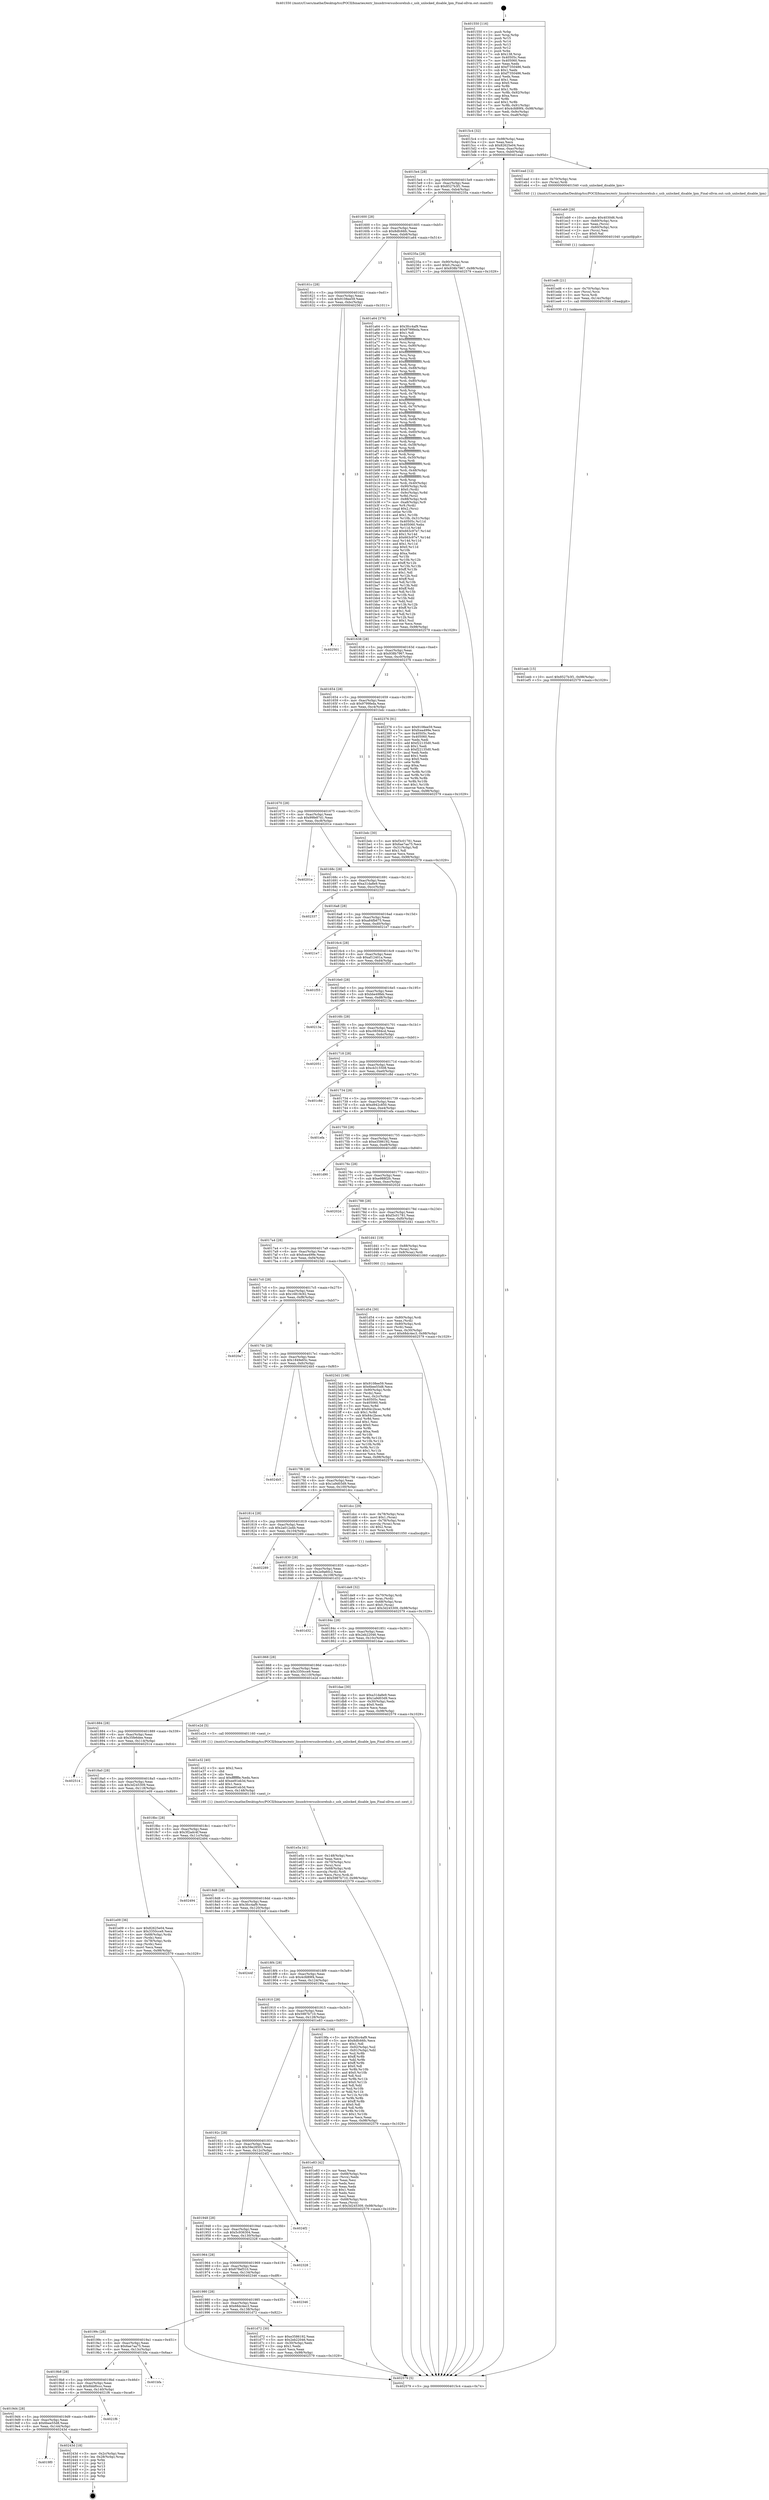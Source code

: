 digraph "0x401550" {
  label = "0x401550 (/mnt/c/Users/mathe/Desktop/tcc/POCII/binaries/extr_linuxdriversusbcorehub.c_usb_unlocked_disable_lpm_Final-ollvm.out::main(0))"
  labelloc = "t"
  node[shape=record]

  Entry [label="",width=0.3,height=0.3,shape=circle,fillcolor=black,style=filled]
  "0x4015c4" [label="{
     0x4015c4 [32]\l
     | [instrs]\l
     &nbsp;&nbsp;0x4015c4 \<+6\>: mov -0x98(%rbp),%eax\l
     &nbsp;&nbsp;0x4015ca \<+2\>: mov %eax,%ecx\l
     &nbsp;&nbsp;0x4015cc \<+6\>: sub $0x82625e04,%ecx\l
     &nbsp;&nbsp;0x4015d2 \<+6\>: mov %eax,-0xac(%rbp)\l
     &nbsp;&nbsp;0x4015d8 \<+6\>: mov %ecx,-0xb0(%rbp)\l
     &nbsp;&nbsp;0x4015de \<+6\>: je 0000000000401ead \<main+0x95d\>\l
  }"]
  "0x401ead" [label="{
     0x401ead [12]\l
     | [instrs]\l
     &nbsp;&nbsp;0x401ead \<+4\>: mov -0x70(%rbp),%rax\l
     &nbsp;&nbsp;0x401eb1 \<+3\>: mov (%rax),%rdi\l
     &nbsp;&nbsp;0x401eb4 \<+5\>: call 0000000000401540 \<usb_unlocked_disable_lpm\>\l
     | [calls]\l
     &nbsp;&nbsp;0x401540 \{1\} (/mnt/c/Users/mathe/Desktop/tcc/POCII/binaries/extr_linuxdriversusbcorehub.c_usb_unlocked_disable_lpm_Final-ollvm.out::usb_unlocked_disable_lpm)\l
  }"]
  "0x4015e4" [label="{
     0x4015e4 [28]\l
     | [instrs]\l
     &nbsp;&nbsp;0x4015e4 \<+5\>: jmp 00000000004015e9 \<main+0x99\>\l
     &nbsp;&nbsp;0x4015e9 \<+6\>: mov -0xac(%rbp),%eax\l
     &nbsp;&nbsp;0x4015ef \<+5\>: sub $0x8527b3f1,%eax\l
     &nbsp;&nbsp;0x4015f4 \<+6\>: mov %eax,-0xb4(%rbp)\l
     &nbsp;&nbsp;0x4015fa \<+6\>: je 000000000040235a \<main+0xe0a\>\l
  }"]
  Exit [label="",width=0.3,height=0.3,shape=circle,fillcolor=black,style=filled,peripheries=2]
  "0x40235a" [label="{
     0x40235a [28]\l
     | [instrs]\l
     &nbsp;&nbsp;0x40235a \<+7\>: mov -0x90(%rbp),%rax\l
     &nbsp;&nbsp;0x402361 \<+6\>: movl $0x0,(%rax)\l
     &nbsp;&nbsp;0x402367 \<+10\>: movl $0x938b7967,-0x98(%rbp)\l
     &nbsp;&nbsp;0x402371 \<+5\>: jmp 0000000000402579 \<main+0x1029\>\l
  }"]
  "0x401600" [label="{
     0x401600 [28]\l
     | [instrs]\l
     &nbsp;&nbsp;0x401600 \<+5\>: jmp 0000000000401605 \<main+0xb5\>\l
     &nbsp;&nbsp;0x401605 \<+6\>: mov -0xac(%rbp),%eax\l
     &nbsp;&nbsp;0x40160b \<+5\>: sub $0x8dfc66fc,%eax\l
     &nbsp;&nbsp;0x401610 \<+6\>: mov %eax,-0xb8(%rbp)\l
     &nbsp;&nbsp;0x401616 \<+6\>: je 0000000000401a64 \<main+0x514\>\l
  }"]
  "0x4019f0" [label="{
     0x4019f0\l
  }", style=dashed]
  "0x401a64" [label="{
     0x401a64 [376]\l
     | [instrs]\l
     &nbsp;&nbsp;0x401a64 \<+5\>: mov $0x3fcc4af9,%eax\l
     &nbsp;&nbsp;0x401a69 \<+5\>: mov $0x9799feda,%ecx\l
     &nbsp;&nbsp;0x401a6e \<+2\>: mov $0x1,%dl\l
     &nbsp;&nbsp;0x401a70 \<+3\>: mov %rsp,%rsi\l
     &nbsp;&nbsp;0x401a73 \<+4\>: add $0xfffffffffffffff0,%rsi\l
     &nbsp;&nbsp;0x401a77 \<+3\>: mov %rsi,%rsp\l
     &nbsp;&nbsp;0x401a7a \<+7\>: mov %rsi,-0x90(%rbp)\l
     &nbsp;&nbsp;0x401a81 \<+3\>: mov %rsp,%rsi\l
     &nbsp;&nbsp;0x401a84 \<+4\>: add $0xfffffffffffffff0,%rsi\l
     &nbsp;&nbsp;0x401a88 \<+3\>: mov %rsi,%rsp\l
     &nbsp;&nbsp;0x401a8b \<+3\>: mov %rsp,%rdi\l
     &nbsp;&nbsp;0x401a8e \<+4\>: add $0xfffffffffffffff0,%rdi\l
     &nbsp;&nbsp;0x401a92 \<+3\>: mov %rdi,%rsp\l
     &nbsp;&nbsp;0x401a95 \<+7\>: mov %rdi,-0x88(%rbp)\l
     &nbsp;&nbsp;0x401a9c \<+3\>: mov %rsp,%rdi\l
     &nbsp;&nbsp;0x401a9f \<+4\>: add $0xfffffffffffffff0,%rdi\l
     &nbsp;&nbsp;0x401aa3 \<+3\>: mov %rdi,%rsp\l
     &nbsp;&nbsp;0x401aa6 \<+4\>: mov %rdi,-0x80(%rbp)\l
     &nbsp;&nbsp;0x401aaa \<+3\>: mov %rsp,%rdi\l
     &nbsp;&nbsp;0x401aad \<+4\>: add $0xfffffffffffffff0,%rdi\l
     &nbsp;&nbsp;0x401ab1 \<+3\>: mov %rdi,%rsp\l
     &nbsp;&nbsp;0x401ab4 \<+4\>: mov %rdi,-0x78(%rbp)\l
     &nbsp;&nbsp;0x401ab8 \<+3\>: mov %rsp,%rdi\l
     &nbsp;&nbsp;0x401abb \<+4\>: add $0xfffffffffffffff0,%rdi\l
     &nbsp;&nbsp;0x401abf \<+3\>: mov %rdi,%rsp\l
     &nbsp;&nbsp;0x401ac2 \<+4\>: mov %rdi,-0x70(%rbp)\l
     &nbsp;&nbsp;0x401ac6 \<+3\>: mov %rsp,%rdi\l
     &nbsp;&nbsp;0x401ac9 \<+4\>: add $0xfffffffffffffff0,%rdi\l
     &nbsp;&nbsp;0x401acd \<+3\>: mov %rdi,%rsp\l
     &nbsp;&nbsp;0x401ad0 \<+4\>: mov %rdi,-0x68(%rbp)\l
     &nbsp;&nbsp;0x401ad4 \<+3\>: mov %rsp,%rdi\l
     &nbsp;&nbsp;0x401ad7 \<+4\>: add $0xfffffffffffffff0,%rdi\l
     &nbsp;&nbsp;0x401adb \<+3\>: mov %rdi,%rsp\l
     &nbsp;&nbsp;0x401ade \<+4\>: mov %rdi,-0x60(%rbp)\l
     &nbsp;&nbsp;0x401ae2 \<+3\>: mov %rsp,%rdi\l
     &nbsp;&nbsp;0x401ae5 \<+4\>: add $0xfffffffffffffff0,%rdi\l
     &nbsp;&nbsp;0x401ae9 \<+3\>: mov %rdi,%rsp\l
     &nbsp;&nbsp;0x401aec \<+4\>: mov %rdi,-0x58(%rbp)\l
     &nbsp;&nbsp;0x401af0 \<+3\>: mov %rsp,%rdi\l
     &nbsp;&nbsp;0x401af3 \<+4\>: add $0xfffffffffffffff0,%rdi\l
     &nbsp;&nbsp;0x401af7 \<+3\>: mov %rdi,%rsp\l
     &nbsp;&nbsp;0x401afa \<+4\>: mov %rdi,-0x50(%rbp)\l
     &nbsp;&nbsp;0x401afe \<+3\>: mov %rsp,%rdi\l
     &nbsp;&nbsp;0x401b01 \<+4\>: add $0xfffffffffffffff0,%rdi\l
     &nbsp;&nbsp;0x401b05 \<+3\>: mov %rdi,%rsp\l
     &nbsp;&nbsp;0x401b08 \<+4\>: mov %rdi,-0x48(%rbp)\l
     &nbsp;&nbsp;0x401b0c \<+3\>: mov %rsp,%rdi\l
     &nbsp;&nbsp;0x401b0f \<+4\>: add $0xfffffffffffffff0,%rdi\l
     &nbsp;&nbsp;0x401b13 \<+3\>: mov %rdi,%rsp\l
     &nbsp;&nbsp;0x401b16 \<+4\>: mov %rdi,-0x40(%rbp)\l
     &nbsp;&nbsp;0x401b1a \<+7\>: mov -0x90(%rbp),%rdi\l
     &nbsp;&nbsp;0x401b21 \<+6\>: movl $0x0,(%rdi)\l
     &nbsp;&nbsp;0x401b27 \<+7\>: mov -0x9c(%rbp),%r8d\l
     &nbsp;&nbsp;0x401b2e \<+3\>: mov %r8d,(%rsi)\l
     &nbsp;&nbsp;0x401b31 \<+7\>: mov -0x88(%rbp),%rdi\l
     &nbsp;&nbsp;0x401b38 \<+7\>: mov -0xa8(%rbp),%r9\l
     &nbsp;&nbsp;0x401b3f \<+3\>: mov %r9,(%rdi)\l
     &nbsp;&nbsp;0x401b42 \<+3\>: cmpl $0x2,(%rsi)\l
     &nbsp;&nbsp;0x401b45 \<+4\>: setne %r10b\l
     &nbsp;&nbsp;0x401b49 \<+4\>: and $0x1,%r10b\l
     &nbsp;&nbsp;0x401b4d \<+4\>: mov %r10b,-0x31(%rbp)\l
     &nbsp;&nbsp;0x401b51 \<+8\>: mov 0x40505c,%r11d\l
     &nbsp;&nbsp;0x401b59 \<+7\>: mov 0x405060,%ebx\l
     &nbsp;&nbsp;0x401b60 \<+3\>: mov %r11d,%r14d\l
     &nbsp;&nbsp;0x401b63 \<+7\>: add $0x663c97e7,%r14d\l
     &nbsp;&nbsp;0x401b6a \<+4\>: sub $0x1,%r14d\l
     &nbsp;&nbsp;0x401b6e \<+7\>: sub $0x663c97e7,%r14d\l
     &nbsp;&nbsp;0x401b75 \<+4\>: imul %r14d,%r11d\l
     &nbsp;&nbsp;0x401b79 \<+4\>: and $0x1,%r11d\l
     &nbsp;&nbsp;0x401b7d \<+4\>: cmp $0x0,%r11d\l
     &nbsp;&nbsp;0x401b81 \<+4\>: sete %r10b\l
     &nbsp;&nbsp;0x401b85 \<+3\>: cmp $0xa,%ebx\l
     &nbsp;&nbsp;0x401b88 \<+4\>: setl %r15b\l
     &nbsp;&nbsp;0x401b8c \<+3\>: mov %r10b,%r12b\l
     &nbsp;&nbsp;0x401b8f \<+4\>: xor $0xff,%r12b\l
     &nbsp;&nbsp;0x401b93 \<+3\>: mov %r15b,%r13b\l
     &nbsp;&nbsp;0x401b96 \<+4\>: xor $0xff,%r13b\l
     &nbsp;&nbsp;0x401b9a \<+3\>: xor $0x1,%dl\l
     &nbsp;&nbsp;0x401b9d \<+3\>: mov %r12b,%sil\l
     &nbsp;&nbsp;0x401ba0 \<+4\>: and $0xff,%sil\l
     &nbsp;&nbsp;0x401ba4 \<+3\>: and %dl,%r10b\l
     &nbsp;&nbsp;0x401ba7 \<+3\>: mov %r13b,%dil\l
     &nbsp;&nbsp;0x401baa \<+4\>: and $0xff,%dil\l
     &nbsp;&nbsp;0x401bae \<+3\>: and %dl,%r15b\l
     &nbsp;&nbsp;0x401bb1 \<+3\>: or %r10b,%sil\l
     &nbsp;&nbsp;0x401bb4 \<+3\>: or %r15b,%dil\l
     &nbsp;&nbsp;0x401bb7 \<+3\>: xor %dil,%sil\l
     &nbsp;&nbsp;0x401bba \<+3\>: or %r13b,%r12b\l
     &nbsp;&nbsp;0x401bbd \<+4\>: xor $0xff,%r12b\l
     &nbsp;&nbsp;0x401bc1 \<+3\>: or $0x1,%dl\l
     &nbsp;&nbsp;0x401bc4 \<+3\>: and %dl,%r12b\l
     &nbsp;&nbsp;0x401bc7 \<+3\>: or %r12b,%sil\l
     &nbsp;&nbsp;0x401bca \<+4\>: test $0x1,%sil\l
     &nbsp;&nbsp;0x401bce \<+3\>: cmovne %ecx,%eax\l
     &nbsp;&nbsp;0x401bd1 \<+6\>: mov %eax,-0x98(%rbp)\l
     &nbsp;&nbsp;0x401bd7 \<+5\>: jmp 0000000000402579 \<main+0x1029\>\l
  }"]
  "0x40161c" [label="{
     0x40161c [28]\l
     | [instrs]\l
     &nbsp;&nbsp;0x40161c \<+5\>: jmp 0000000000401621 \<main+0xd1\>\l
     &nbsp;&nbsp;0x401621 \<+6\>: mov -0xac(%rbp),%eax\l
     &nbsp;&nbsp;0x401627 \<+5\>: sub $0x9108ee59,%eax\l
     &nbsp;&nbsp;0x40162c \<+6\>: mov %eax,-0xbc(%rbp)\l
     &nbsp;&nbsp;0x401632 \<+6\>: je 0000000000402561 \<main+0x1011\>\l
  }"]
  "0x40243d" [label="{
     0x40243d [18]\l
     | [instrs]\l
     &nbsp;&nbsp;0x40243d \<+3\>: mov -0x2c(%rbp),%eax\l
     &nbsp;&nbsp;0x402440 \<+4\>: lea -0x28(%rbp),%rsp\l
     &nbsp;&nbsp;0x402444 \<+1\>: pop %rbx\l
     &nbsp;&nbsp;0x402445 \<+2\>: pop %r12\l
     &nbsp;&nbsp;0x402447 \<+2\>: pop %r13\l
     &nbsp;&nbsp;0x402449 \<+2\>: pop %r14\l
     &nbsp;&nbsp;0x40244b \<+2\>: pop %r15\l
     &nbsp;&nbsp;0x40244d \<+1\>: pop %rbp\l
     &nbsp;&nbsp;0x40244e \<+1\>: ret\l
  }"]
  "0x402561" [label="{
     0x402561\l
  }", style=dashed]
  "0x401638" [label="{
     0x401638 [28]\l
     | [instrs]\l
     &nbsp;&nbsp;0x401638 \<+5\>: jmp 000000000040163d \<main+0xed\>\l
     &nbsp;&nbsp;0x40163d \<+6\>: mov -0xac(%rbp),%eax\l
     &nbsp;&nbsp;0x401643 \<+5\>: sub $0x938b7967,%eax\l
     &nbsp;&nbsp;0x401648 \<+6\>: mov %eax,-0xc0(%rbp)\l
     &nbsp;&nbsp;0x40164e \<+6\>: je 0000000000402376 \<main+0xe26\>\l
  }"]
  "0x4019d4" [label="{
     0x4019d4 [28]\l
     | [instrs]\l
     &nbsp;&nbsp;0x4019d4 \<+5\>: jmp 00000000004019d9 \<main+0x489\>\l
     &nbsp;&nbsp;0x4019d9 \<+6\>: mov -0xac(%rbp),%eax\l
     &nbsp;&nbsp;0x4019df \<+5\>: sub $0x6bee55d8,%eax\l
     &nbsp;&nbsp;0x4019e4 \<+6\>: mov %eax,-0x144(%rbp)\l
     &nbsp;&nbsp;0x4019ea \<+6\>: je 000000000040243d \<main+0xeed\>\l
  }"]
  "0x402376" [label="{
     0x402376 [91]\l
     | [instrs]\l
     &nbsp;&nbsp;0x402376 \<+5\>: mov $0x9108ee59,%eax\l
     &nbsp;&nbsp;0x40237b \<+5\>: mov $0xfcea499e,%ecx\l
     &nbsp;&nbsp;0x402380 \<+7\>: mov 0x40505c,%edx\l
     &nbsp;&nbsp;0x402387 \<+7\>: mov 0x405060,%esi\l
     &nbsp;&nbsp;0x40238e \<+2\>: mov %edx,%edi\l
     &nbsp;&nbsp;0x402390 \<+6\>: add $0xf22135d0,%edi\l
     &nbsp;&nbsp;0x402396 \<+3\>: sub $0x1,%edi\l
     &nbsp;&nbsp;0x402399 \<+6\>: sub $0xf22135d0,%edi\l
     &nbsp;&nbsp;0x40239f \<+3\>: imul %edi,%edx\l
     &nbsp;&nbsp;0x4023a2 \<+3\>: and $0x1,%edx\l
     &nbsp;&nbsp;0x4023a5 \<+3\>: cmp $0x0,%edx\l
     &nbsp;&nbsp;0x4023a8 \<+4\>: sete %r8b\l
     &nbsp;&nbsp;0x4023ac \<+3\>: cmp $0xa,%esi\l
     &nbsp;&nbsp;0x4023af \<+4\>: setl %r9b\l
     &nbsp;&nbsp;0x4023b3 \<+3\>: mov %r8b,%r10b\l
     &nbsp;&nbsp;0x4023b6 \<+3\>: and %r9b,%r10b\l
     &nbsp;&nbsp;0x4023b9 \<+3\>: xor %r9b,%r8b\l
     &nbsp;&nbsp;0x4023bc \<+3\>: or %r8b,%r10b\l
     &nbsp;&nbsp;0x4023bf \<+4\>: test $0x1,%r10b\l
     &nbsp;&nbsp;0x4023c3 \<+3\>: cmovne %ecx,%eax\l
     &nbsp;&nbsp;0x4023c6 \<+6\>: mov %eax,-0x98(%rbp)\l
     &nbsp;&nbsp;0x4023cc \<+5\>: jmp 0000000000402579 \<main+0x1029\>\l
  }"]
  "0x401654" [label="{
     0x401654 [28]\l
     | [instrs]\l
     &nbsp;&nbsp;0x401654 \<+5\>: jmp 0000000000401659 \<main+0x109\>\l
     &nbsp;&nbsp;0x401659 \<+6\>: mov -0xac(%rbp),%eax\l
     &nbsp;&nbsp;0x40165f \<+5\>: sub $0x9799feda,%eax\l
     &nbsp;&nbsp;0x401664 \<+6\>: mov %eax,-0xc4(%rbp)\l
     &nbsp;&nbsp;0x40166a \<+6\>: je 0000000000401bdc \<main+0x68c\>\l
  }"]
  "0x4021f6" [label="{
     0x4021f6\l
  }", style=dashed]
  "0x401bdc" [label="{
     0x401bdc [30]\l
     | [instrs]\l
     &nbsp;&nbsp;0x401bdc \<+5\>: mov $0xf3c01781,%eax\l
     &nbsp;&nbsp;0x401be1 \<+5\>: mov $0x6ae7aa75,%ecx\l
     &nbsp;&nbsp;0x401be6 \<+3\>: mov -0x31(%rbp),%dl\l
     &nbsp;&nbsp;0x401be9 \<+3\>: test $0x1,%dl\l
     &nbsp;&nbsp;0x401bec \<+3\>: cmovne %ecx,%eax\l
     &nbsp;&nbsp;0x401bef \<+6\>: mov %eax,-0x98(%rbp)\l
     &nbsp;&nbsp;0x401bf5 \<+5\>: jmp 0000000000402579 \<main+0x1029\>\l
  }"]
  "0x401670" [label="{
     0x401670 [28]\l
     | [instrs]\l
     &nbsp;&nbsp;0x401670 \<+5\>: jmp 0000000000401675 \<main+0x125\>\l
     &nbsp;&nbsp;0x401675 \<+6\>: mov -0xac(%rbp),%eax\l
     &nbsp;&nbsp;0x40167b \<+5\>: sub $0x99fe87d1,%eax\l
     &nbsp;&nbsp;0x401680 \<+6\>: mov %eax,-0xc8(%rbp)\l
     &nbsp;&nbsp;0x401686 \<+6\>: je 000000000040201e \<main+0xace\>\l
  }"]
  "0x4019b8" [label="{
     0x4019b8 [28]\l
     | [instrs]\l
     &nbsp;&nbsp;0x4019b8 \<+5\>: jmp 00000000004019bd \<main+0x46d\>\l
     &nbsp;&nbsp;0x4019bd \<+6\>: mov -0xac(%rbp),%eax\l
     &nbsp;&nbsp;0x4019c3 \<+5\>: sub $0x6bbf0ccc,%eax\l
     &nbsp;&nbsp;0x4019c8 \<+6\>: mov %eax,-0x140(%rbp)\l
     &nbsp;&nbsp;0x4019ce \<+6\>: je 00000000004021f6 \<main+0xca6\>\l
  }"]
  "0x40201e" [label="{
     0x40201e\l
  }", style=dashed]
  "0x40168c" [label="{
     0x40168c [28]\l
     | [instrs]\l
     &nbsp;&nbsp;0x40168c \<+5\>: jmp 0000000000401691 \<main+0x141\>\l
     &nbsp;&nbsp;0x401691 \<+6\>: mov -0xac(%rbp),%eax\l
     &nbsp;&nbsp;0x401697 \<+5\>: sub $0xa31da8e9,%eax\l
     &nbsp;&nbsp;0x40169c \<+6\>: mov %eax,-0xcc(%rbp)\l
     &nbsp;&nbsp;0x4016a2 \<+6\>: je 0000000000402337 \<main+0xde7\>\l
  }"]
  "0x401bfa" [label="{
     0x401bfa\l
  }", style=dashed]
  "0x402337" [label="{
     0x402337\l
  }", style=dashed]
  "0x4016a8" [label="{
     0x4016a8 [28]\l
     | [instrs]\l
     &nbsp;&nbsp;0x4016a8 \<+5\>: jmp 00000000004016ad \<main+0x15d\>\l
     &nbsp;&nbsp;0x4016ad \<+6\>: mov -0xac(%rbp),%eax\l
     &nbsp;&nbsp;0x4016b3 \<+5\>: sub $0xa84fb675,%eax\l
     &nbsp;&nbsp;0x4016b8 \<+6\>: mov %eax,-0xd0(%rbp)\l
     &nbsp;&nbsp;0x4016be \<+6\>: je 00000000004021e7 \<main+0xc97\>\l
  }"]
  "0x401eeb" [label="{
     0x401eeb [15]\l
     | [instrs]\l
     &nbsp;&nbsp;0x401eeb \<+10\>: movl $0x8527b3f1,-0x98(%rbp)\l
     &nbsp;&nbsp;0x401ef5 \<+5\>: jmp 0000000000402579 \<main+0x1029\>\l
  }"]
  "0x4021e7" [label="{
     0x4021e7\l
  }", style=dashed]
  "0x4016c4" [label="{
     0x4016c4 [28]\l
     | [instrs]\l
     &nbsp;&nbsp;0x4016c4 \<+5\>: jmp 00000000004016c9 \<main+0x179\>\l
     &nbsp;&nbsp;0x4016c9 \<+6\>: mov -0xac(%rbp),%eax\l
     &nbsp;&nbsp;0x4016cf \<+5\>: sub $0xaf12401a,%eax\l
     &nbsp;&nbsp;0x4016d4 \<+6\>: mov %eax,-0xd4(%rbp)\l
     &nbsp;&nbsp;0x4016da \<+6\>: je 0000000000401f55 \<main+0xa05\>\l
  }"]
  "0x401ed6" [label="{
     0x401ed6 [21]\l
     | [instrs]\l
     &nbsp;&nbsp;0x401ed6 \<+4\>: mov -0x70(%rbp),%rcx\l
     &nbsp;&nbsp;0x401eda \<+3\>: mov (%rcx),%rcx\l
     &nbsp;&nbsp;0x401edd \<+3\>: mov %rcx,%rdi\l
     &nbsp;&nbsp;0x401ee0 \<+6\>: mov %eax,-0x14c(%rbp)\l
     &nbsp;&nbsp;0x401ee6 \<+5\>: call 0000000000401030 \<free@plt\>\l
     | [calls]\l
     &nbsp;&nbsp;0x401030 \{1\} (unknown)\l
  }"]
  "0x401f55" [label="{
     0x401f55\l
  }", style=dashed]
  "0x4016e0" [label="{
     0x4016e0 [28]\l
     | [instrs]\l
     &nbsp;&nbsp;0x4016e0 \<+5\>: jmp 00000000004016e5 \<main+0x195\>\l
     &nbsp;&nbsp;0x4016e5 \<+6\>: mov -0xac(%rbp),%eax\l
     &nbsp;&nbsp;0x4016eb \<+5\>: sub $0xbbe49feb,%eax\l
     &nbsp;&nbsp;0x4016f0 \<+6\>: mov %eax,-0xd8(%rbp)\l
     &nbsp;&nbsp;0x4016f6 \<+6\>: je 000000000040213a \<main+0xbea\>\l
  }"]
  "0x401eb9" [label="{
     0x401eb9 [29]\l
     | [instrs]\l
     &nbsp;&nbsp;0x401eb9 \<+10\>: movabs $0x4030d6,%rdi\l
     &nbsp;&nbsp;0x401ec3 \<+4\>: mov -0x60(%rbp),%rcx\l
     &nbsp;&nbsp;0x401ec7 \<+2\>: mov %eax,(%rcx)\l
     &nbsp;&nbsp;0x401ec9 \<+4\>: mov -0x60(%rbp),%rcx\l
     &nbsp;&nbsp;0x401ecd \<+2\>: mov (%rcx),%esi\l
     &nbsp;&nbsp;0x401ecf \<+2\>: mov $0x0,%al\l
     &nbsp;&nbsp;0x401ed1 \<+5\>: call 0000000000401040 \<printf@plt\>\l
     | [calls]\l
     &nbsp;&nbsp;0x401040 \{1\} (unknown)\l
  }"]
  "0x40213a" [label="{
     0x40213a\l
  }", style=dashed]
  "0x4016fc" [label="{
     0x4016fc [28]\l
     | [instrs]\l
     &nbsp;&nbsp;0x4016fc \<+5\>: jmp 0000000000401701 \<main+0x1b1\>\l
     &nbsp;&nbsp;0x401701 \<+6\>: mov -0xac(%rbp),%eax\l
     &nbsp;&nbsp;0x401707 \<+5\>: sub $0xc06594cd,%eax\l
     &nbsp;&nbsp;0x40170c \<+6\>: mov %eax,-0xdc(%rbp)\l
     &nbsp;&nbsp;0x401712 \<+6\>: je 0000000000402051 \<main+0xb01\>\l
  }"]
  "0x401e5a" [label="{
     0x401e5a [41]\l
     | [instrs]\l
     &nbsp;&nbsp;0x401e5a \<+6\>: mov -0x148(%rbp),%ecx\l
     &nbsp;&nbsp;0x401e60 \<+3\>: imul %eax,%ecx\l
     &nbsp;&nbsp;0x401e63 \<+4\>: mov -0x70(%rbp),%rsi\l
     &nbsp;&nbsp;0x401e67 \<+3\>: mov (%rsi),%rsi\l
     &nbsp;&nbsp;0x401e6a \<+4\>: mov -0x68(%rbp),%rdi\l
     &nbsp;&nbsp;0x401e6e \<+3\>: movslq (%rdi),%rdi\l
     &nbsp;&nbsp;0x401e71 \<+3\>: mov %ecx,(%rsi,%rdi,4)\l
     &nbsp;&nbsp;0x401e74 \<+10\>: movl $0x5987b710,-0x98(%rbp)\l
     &nbsp;&nbsp;0x401e7e \<+5\>: jmp 0000000000402579 \<main+0x1029\>\l
  }"]
  "0x402051" [label="{
     0x402051\l
  }", style=dashed]
  "0x401718" [label="{
     0x401718 [28]\l
     | [instrs]\l
     &nbsp;&nbsp;0x401718 \<+5\>: jmp 000000000040171d \<main+0x1cd\>\l
     &nbsp;&nbsp;0x40171d \<+6\>: mov -0xac(%rbp),%eax\l
     &nbsp;&nbsp;0x401723 \<+5\>: sub $0xcb315508,%eax\l
     &nbsp;&nbsp;0x401728 \<+6\>: mov %eax,-0xe0(%rbp)\l
     &nbsp;&nbsp;0x40172e \<+6\>: je 0000000000401c8d \<main+0x73d\>\l
  }"]
  "0x401e32" [label="{
     0x401e32 [40]\l
     | [instrs]\l
     &nbsp;&nbsp;0x401e32 \<+5\>: mov $0x2,%ecx\l
     &nbsp;&nbsp;0x401e37 \<+1\>: cltd\l
     &nbsp;&nbsp;0x401e38 \<+2\>: idiv %ecx\l
     &nbsp;&nbsp;0x401e3a \<+6\>: imul $0xfffffffe,%edx,%ecx\l
     &nbsp;&nbsp;0x401e40 \<+6\>: add $0xee91eb3d,%ecx\l
     &nbsp;&nbsp;0x401e46 \<+3\>: add $0x1,%ecx\l
     &nbsp;&nbsp;0x401e49 \<+6\>: sub $0xee91eb3d,%ecx\l
     &nbsp;&nbsp;0x401e4f \<+6\>: mov %ecx,-0x148(%rbp)\l
     &nbsp;&nbsp;0x401e55 \<+5\>: call 0000000000401160 \<next_i\>\l
     | [calls]\l
     &nbsp;&nbsp;0x401160 \{1\} (/mnt/c/Users/mathe/Desktop/tcc/POCII/binaries/extr_linuxdriversusbcorehub.c_usb_unlocked_disable_lpm_Final-ollvm.out::next_i)\l
  }"]
  "0x401c8d" [label="{
     0x401c8d\l
  }", style=dashed]
  "0x401734" [label="{
     0x401734 [28]\l
     | [instrs]\l
     &nbsp;&nbsp;0x401734 \<+5\>: jmp 0000000000401739 \<main+0x1e9\>\l
     &nbsp;&nbsp;0x401739 \<+6\>: mov -0xac(%rbp),%eax\l
     &nbsp;&nbsp;0x40173f \<+5\>: sub $0xd942c850,%eax\l
     &nbsp;&nbsp;0x401744 \<+6\>: mov %eax,-0xe4(%rbp)\l
     &nbsp;&nbsp;0x40174a \<+6\>: je 0000000000401efa \<main+0x9aa\>\l
  }"]
  "0x401de9" [label="{
     0x401de9 [32]\l
     | [instrs]\l
     &nbsp;&nbsp;0x401de9 \<+4\>: mov -0x70(%rbp),%rdi\l
     &nbsp;&nbsp;0x401ded \<+3\>: mov %rax,(%rdi)\l
     &nbsp;&nbsp;0x401df0 \<+4\>: mov -0x68(%rbp),%rax\l
     &nbsp;&nbsp;0x401df4 \<+6\>: movl $0x0,(%rax)\l
     &nbsp;&nbsp;0x401dfa \<+10\>: movl $0x3d245309,-0x98(%rbp)\l
     &nbsp;&nbsp;0x401e04 \<+5\>: jmp 0000000000402579 \<main+0x1029\>\l
  }"]
  "0x401efa" [label="{
     0x401efa\l
  }", style=dashed]
  "0x401750" [label="{
     0x401750 [28]\l
     | [instrs]\l
     &nbsp;&nbsp;0x401750 \<+5\>: jmp 0000000000401755 \<main+0x205\>\l
     &nbsp;&nbsp;0x401755 \<+6\>: mov -0xac(%rbp),%eax\l
     &nbsp;&nbsp;0x40175b \<+5\>: sub $0xe3586192,%eax\l
     &nbsp;&nbsp;0x401760 \<+6\>: mov %eax,-0xe8(%rbp)\l
     &nbsp;&nbsp;0x401766 \<+6\>: je 0000000000401d90 \<main+0x840\>\l
  }"]
  "0x40199c" [label="{
     0x40199c [28]\l
     | [instrs]\l
     &nbsp;&nbsp;0x40199c \<+5\>: jmp 00000000004019a1 \<main+0x451\>\l
     &nbsp;&nbsp;0x4019a1 \<+6\>: mov -0xac(%rbp),%eax\l
     &nbsp;&nbsp;0x4019a7 \<+5\>: sub $0x6ae7aa75,%eax\l
     &nbsp;&nbsp;0x4019ac \<+6\>: mov %eax,-0x13c(%rbp)\l
     &nbsp;&nbsp;0x4019b2 \<+6\>: je 0000000000401bfa \<main+0x6aa\>\l
  }"]
  "0x401d90" [label="{
     0x401d90\l
  }", style=dashed]
  "0x40176c" [label="{
     0x40176c [28]\l
     | [instrs]\l
     &nbsp;&nbsp;0x40176c \<+5\>: jmp 0000000000401771 \<main+0x221\>\l
     &nbsp;&nbsp;0x401771 \<+6\>: mov -0xac(%rbp),%eax\l
     &nbsp;&nbsp;0x401777 \<+5\>: sub $0xe988f2fc,%eax\l
     &nbsp;&nbsp;0x40177c \<+6\>: mov %eax,-0xec(%rbp)\l
     &nbsp;&nbsp;0x401782 \<+6\>: je 000000000040202d \<main+0xadd\>\l
  }"]
  "0x401d72" [label="{
     0x401d72 [30]\l
     | [instrs]\l
     &nbsp;&nbsp;0x401d72 \<+5\>: mov $0xe3586192,%eax\l
     &nbsp;&nbsp;0x401d77 \<+5\>: mov $0x2eb22046,%ecx\l
     &nbsp;&nbsp;0x401d7c \<+3\>: mov -0x30(%rbp),%edx\l
     &nbsp;&nbsp;0x401d7f \<+3\>: cmp $0x1,%edx\l
     &nbsp;&nbsp;0x401d82 \<+3\>: cmovl %ecx,%eax\l
     &nbsp;&nbsp;0x401d85 \<+6\>: mov %eax,-0x98(%rbp)\l
     &nbsp;&nbsp;0x401d8b \<+5\>: jmp 0000000000402579 \<main+0x1029\>\l
  }"]
  "0x40202d" [label="{
     0x40202d\l
  }", style=dashed]
  "0x401788" [label="{
     0x401788 [28]\l
     | [instrs]\l
     &nbsp;&nbsp;0x401788 \<+5\>: jmp 000000000040178d \<main+0x23d\>\l
     &nbsp;&nbsp;0x40178d \<+6\>: mov -0xac(%rbp),%eax\l
     &nbsp;&nbsp;0x401793 \<+5\>: sub $0xf3c01781,%eax\l
     &nbsp;&nbsp;0x401798 \<+6\>: mov %eax,-0xf0(%rbp)\l
     &nbsp;&nbsp;0x40179e \<+6\>: je 0000000000401d41 \<main+0x7f1\>\l
  }"]
  "0x401980" [label="{
     0x401980 [28]\l
     | [instrs]\l
     &nbsp;&nbsp;0x401980 \<+5\>: jmp 0000000000401985 \<main+0x435\>\l
     &nbsp;&nbsp;0x401985 \<+6\>: mov -0xac(%rbp),%eax\l
     &nbsp;&nbsp;0x40198b \<+5\>: sub $0x68dc4ec3,%eax\l
     &nbsp;&nbsp;0x401990 \<+6\>: mov %eax,-0x138(%rbp)\l
     &nbsp;&nbsp;0x401996 \<+6\>: je 0000000000401d72 \<main+0x822\>\l
  }"]
  "0x401d41" [label="{
     0x401d41 [19]\l
     | [instrs]\l
     &nbsp;&nbsp;0x401d41 \<+7\>: mov -0x88(%rbp),%rax\l
     &nbsp;&nbsp;0x401d48 \<+3\>: mov (%rax),%rax\l
     &nbsp;&nbsp;0x401d4b \<+4\>: mov 0x8(%rax),%rdi\l
     &nbsp;&nbsp;0x401d4f \<+5\>: call 0000000000401060 \<atoi@plt\>\l
     | [calls]\l
     &nbsp;&nbsp;0x401060 \{1\} (unknown)\l
  }"]
  "0x4017a4" [label="{
     0x4017a4 [28]\l
     | [instrs]\l
     &nbsp;&nbsp;0x4017a4 \<+5\>: jmp 00000000004017a9 \<main+0x259\>\l
     &nbsp;&nbsp;0x4017a9 \<+6\>: mov -0xac(%rbp),%eax\l
     &nbsp;&nbsp;0x4017af \<+5\>: sub $0xfcea499e,%eax\l
     &nbsp;&nbsp;0x4017b4 \<+6\>: mov %eax,-0xf4(%rbp)\l
     &nbsp;&nbsp;0x4017ba \<+6\>: je 00000000004023d1 \<main+0xe81\>\l
  }"]
  "0x402346" [label="{
     0x402346\l
  }", style=dashed]
  "0x4023d1" [label="{
     0x4023d1 [108]\l
     | [instrs]\l
     &nbsp;&nbsp;0x4023d1 \<+5\>: mov $0x9108ee59,%eax\l
     &nbsp;&nbsp;0x4023d6 \<+5\>: mov $0x6bee55d8,%ecx\l
     &nbsp;&nbsp;0x4023db \<+7\>: mov -0x90(%rbp),%rdx\l
     &nbsp;&nbsp;0x4023e2 \<+2\>: mov (%rdx),%esi\l
     &nbsp;&nbsp;0x4023e4 \<+3\>: mov %esi,-0x2c(%rbp)\l
     &nbsp;&nbsp;0x4023e7 \<+7\>: mov 0x40505c,%esi\l
     &nbsp;&nbsp;0x4023ee \<+7\>: mov 0x405060,%edi\l
     &nbsp;&nbsp;0x4023f5 \<+3\>: mov %esi,%r8d\l
     &nbsp;&nbsp;0x4023f8 \<+7\>: add $0x84c2bcec,%r8d\l
     &nbsp;&nbsp;0x4023ff \<+4\>: sub $0x1,%r8d\l
     &nbsp;&nbsp;0x402403 \<+7\>: sub $0x84c2bcec,%r8d\l
     &nbsp;&nbsp;0x40240a \<+4\>: imul %r8d,%esi\l
     &nbsp;&nbsp;0x40240e \<+3\>: and $0x1,%esi\l
     &nbsp;&nbsp;0x402411 \<+3\>: cmp $0x0,%esi\l
     &nbsp;&nbsp;0x402414 \<+4\>: sete %r9b\l
     &nbsp;&nbsp;0x402418 \<+3\>: cmp $0xa,%edi\l
     &nbsp;&nbsp;0x40241b \<+4\>: setl %r10b\l
     &nbsp;&nbsp;0x40241f \<+3\>: mov %r9b,%r11b\l
     &nbsp;&nbsp;0x402422 \<+3\>: and %r10b,%r11b\l
     &nbsp;&nbsp;0x402425 \<+3\>: xor %r10b,%r9b\l
     &nbsp;&nbsp;0x402428 \<+3\>: or %r9b,%r11b\l
     &nbsp;&nbsp;0x40242b \<+4\>: test $0x1,%r11b\l
     &nbsp;&nbsp;0x40242f \<+3\>: cmovne %ecx,%eax\l
     &nbsp;&nbsp;0x402432 \<+6\>: mov %eax,-0x98(%rbp)\l
     &nbsp;&nbsp;0x402438 \<+5\>: jmp 0000000000402579 \<main+0x1029\>\l
  }"]
  "0x4017c0" [label="{
     0x4017c0 [28]\l
     | [instrs]\l
     &nbsp;&nbsp;0x4017c0 \<+5\>: jmp 00000000004017c5 \<main+0x275\>\l
     &nbsp;&nbsp;0x4017c5 \<+6\>: mov -0xac(%rbp),%eax\l
     &nbsp;&nbsp;0x4017cb \<+5\>: sub $0x16819c92,%eax\l
     &nbsp;&nbsp;0x4017d0 \<+6\>: mov %eax,-0xf8(%rbp)\l
     &nbsp;&nbsp;0x4017d6 \<+6\>: je 00000000004020a7 \<main+0xb57\>\l
  }"]
  "0x401964" [label="{
     0x401964 [28]\l
     | [instrs]\l
     &nbsp;&nbsp;0x401964 \<+5\>: jmp 0000000000401969 \<main+0x419\>\l
     &nbsp;&nbsp;0x401969 \<+6\>: mov -0xac(%rbp),%eax\l
     &nbsp;&nbsp;0x40196f \<+5\>: sub $0x678ef310,%eax\l
     &nbsp;&nbsp;0x401974 \<+6\>: mov %eax,-0x134(%rbp)\l
     &nbsp;&nbsp;0x40197a \<+6\>: je 0000000000402346 \<main+0xdf6\>\l
  }"]
  "0x4020a7" [label="{
     0x4020a7\l
  }", style=dashed]
  "0x4017dc" [label="{
     0x4017dc [28]\l
     | [instrs]\l
     &nbsp;&nbsp;0x4017dc \<+5\>: jmp 00000000004017e1 \<main+0x291\>\l
     &nbsp;&nbsp;0x4017e1 \<+6\>: mov -0xac(%rbp),%eax\l
     &nbsp;&nbsp;0x4017e7 \<+5\>: sub $0x1849e65c,%eax\l
     &nbsp;&nbsp;0x4017ec \<+6\>: mov %eax,-0xfc(%rbp)\l
     &nbsp;&nbsp;0x4017f2 \<+6\>: je 00000000004024b5 \<main+0xf65\>\l
  }"]
  "0x402328" [label="{
     0x402328\l
  }", style=dashed]
  "0x4024b5" [label="{
     0x4024b5\l
  }", style=dashed]
  "0x4017f8" [label="{
     0x4017f8 [28]\l
     | [instrs]\l
     &nbsp;&nbsp;0x4017f8 \<+5\>: jmp 00000000004017fd \<main+0x2ad\>\l
     &nbsp;&nbsp;0x4017fd \<+6\>: mov -0xac(%rbp),%eax\l
     &nbsp;&nbsp;0x401803 \<+5\>: sub $0x1a9d03d9,%eax\l
     &nbsp;&nbsp;0x401808 \<+6\>: mov %eax,-0x100(%rbp)\l
     &nbsp;&nbsp;0x40180e \<+6\>: je 0000000000401dcc \<main+0x87c\>\l
  }"]
  "0x401948" [label="{
     0x401948 [28]\l
     | [instrs]\l
     &nbsp;&nbsp;0x401948 \<+5\>: jmp 000000000040194d \<main+0x3fd\>\l
     &nbsp;&nbsp;0x40194d \<+6\>: mov -0xac(%rbp),%eax\l
     &nbsp;&nbsp;0x401953 \<+5\>: sub $0x5c936304,%eax\l
     &nbsp;&nbsp;0x401958 \<+6\>: mov %eax,-0x130(%rbp)\l
     &nbsp;&nbsp;0x40195e \<+6\>: je 0000000000402328 \<main+0xdd8\>\l
  }"]
  "0x401dcc" [label="{
     0x401dcc [29]\l
     | [instrs]\l
     &nbsp;&nbsp;0x401dcc \<+4\>: mov -0x78(%rbp),%rax\l
     &nbsp;&nbsp;0x401dd0 \<+6\>: movl $0x1,(%rax)\l
     &nbsp;&nbsp;0x401dd6 \<+4\>: mov -0x78(%rbp),%rax\l
     &nbsp;&nbsp;0x401dda \<+3\>: movslq (%rax),%rax\l
     &nbsp;&nbsp;0x401ddd \<+4\>: shl $0x2,%rax\l
     &nbsp;&nbsp;0x401de1 \<+3\>: mov %rax,%rdi\l
     &nbsp;&nbsp;0x401de4 \<+5\>: call 0000000000401050 \<malloc@plt\>\l
     | [calls]\l
     &nbsp;&nbsp;0x401050 \{1\} (unknown)\l
  }"]
  "0x401814" [label="{
     0x401814 [28]\l
     | [instrs]\l
     &nbsp;&nbsp;0x401814 \<+5\>: jmp 0000000000401819 \<main+0x2c9\>\l
     &nbsp;&nbsp;0x401819 \<+6\>: mov -0xac(%rbp),%eax\l
     &nbsp;&nbsp;0x40181f \<+5\>: sub $0x2a012a4b,%eax\l
     &nbsp;&nbsp;0x401824 \<+6\>: mov %eax,-0x104(%rbp)\l
     &nbsp;&nbsp;0x40182a \<+6\>: je 0000000000402289 \<main+0xd39\>\l
  }"]
  "0x4024f2" [label="{
     0x4024f2\l
  }", style=dashed]
  "0x402289" [label="{
     0x402289\l
  }", style=dashed]
  "0x401830" [label="{
     0x401830 [28]\l
     | [instrs]\l
     &nbsp;&nbsp;0x401830 \<+5\>: jmp 0000000000401835 \<main+0x2e5\>\l
     &nbsp;&nbsp;0x401835 \<+6\>: mov -0xac(%rbp),%eax\l
     &nbsp;&nbsp;0x40183b \<+5\>: sub $0x2e9a60c2,%eax\l
     &nbsp;&nbsp;0x401840 \<+6\>: mov %eax,-0x108(%rbp)\l
     &nbsp;&nbsp;0x401846 \<+6\>: je 0000000000401d32 \<main+0x7e2\>\l
  }"]
  "0x40192c" [label="{
     0x40192c [28]\l
     | [instrs]\l
     &nbsp;&nbsp;0x40192c \<+5\>: jmp 0000000000401931 \<main+0x3e1\>\l
     &nbsp;&nbsp;0x401931 \<+6\>: mov -0xac(%rbp),%eax\l
     &nbsp;&nbsp;0x401937 \<+5\>: sub $0x59e28503,%eax\l
     &nbsp;&nbsp;0x40193c \<+6\>: mov %eax,-0x12c(%rbp)\l
     &nbsp;&nbsp;0x401942 \<+6\>: je 00000000004024f2 \<main+0xfa2\>\l
  }"]
  "0x401d32" [label="{
     0x401d32\l
  }", style=dashed]
  "0x40184c" [label="{
     0x40184c [28]\l
     | [instrs]\l
     &nbsp;&nbsp;0x40184c \<+5\>: jmp 0000000000401851 \<main+0x301\>\l
     &nbsp;&nbsp;0x401851 \<+6\>: mov -0xac(%rbp),%eax\l
     &nbsp;&nbsp;0x401857 \<+5\>: sub $0x2eb22046,%eax\l
     &nbsp;&nbsp;0x40185c \<+6\>: mov %eax,-0x10c(%rbp)\l
     &nbsp;&nbsp;0x401862 \<+6\>: je 0000000000401dae \<main+0x85e\>\l
  }"]
  "0x401e83" [label="{
     0x401e83 [42]\l
     | [instrs]\l
     &nbsp;&nbsp;0x401e83 \<+2\>: xor %eax,%eax\l
     &nbsp;&nbsp;0x401e85 \<+4\>: mov -0x68(%rbp),%rcx\l
     &nbsp;&nbsp;0x401e89 \<+2\>: mov (%rcx),%edx\l
     &nbsp;&nbsp;0x401e8b \<+2\>: mov %eax,%esi\l
     &nbsp;&nbsp;0x401e8d \<+2\>: sub %edx,%esi\l
     &nbsp;&nbsp;0x401e8f \<+2\>: mov %eax,%edx\l
     &nbsp;&nbsp;0x401e91 \<+3\>: sub $0x1,%edx\l
     &nbsp;&nbsp;0x401e94 \<+2\>: add %edx,%esi\l
     &nbsp;&nbsp;0x401e96 \<+2\>: sub %esi,%eax\l
     &nbsp;&nbsp;0x401e98 \<+4\>: mov -0x68(%rbp),%rcx\l
     &nbsp;&nbsp;0x401e9c \<+2\>: mov %eax,(%rcx)\l
     &nbsp;&nbsp;0x401e9e \<+10\>: movl $0x3d245309,-0x98(%rbp)\l
     &nbsp;&nbsp;0x401ea8 \<+5\>: jmp 0000000000402579 \<main+0x1029\>\l
  }"]
  "0x401dae" [label="{
     0x401dae [30]\l
     | [instrs]\l
     &nbsp;&nbsp;0x401dae \<+5\>: mov $0xa31da8e9,%eax\l
     &nbsp;&nbsp;0x401db3 \<+5\>: mov $0x1a9d03d9,%ecx\l
     &nbsp;&nbsp;0x401db8 \<+3\>: mov -0x30(%rbp),%edx\l
     &nbsp;&nbsp;0x401dbb \<+3\>: cmp $0x0,%edx\l
     &nbsp;&nbsp;0x401dbe \<+3\>: cmove %ecx,%eax\l
     &nbsp;&nbsp;0x401dc1 \<+6\>: mov %eax,-0x98(%rbp)\l
     &nbsp;&nbsp;0x401dc7 \<+5\>: jmp 0000000000402579 \<main+0x1029\>\l
  }"]
  "0x401868" [label="{
     0x401868 [28]\l
     | [instrs]\l
     &nbsp;&nbsp;0x401868 \<+5\>: jmp 000000000040186d \<main+0x31d\>\l
     &nbsp;&nbsp;0x40186d \<+6\>: mov -0xac(%rbp),%eax\l
     &nbsp;&nbsp;0x401873 \<+5\>: sub $0x3350cce9,%eax\l
     &nbsp;&nbsp;0x401878 \<+6\>: mov %eax,-0x110(%rbp)\l
     &nbsp;&nbsp;0x40187e \<+6\>: je 0000000000401e2d \<main+0x8dd\>\l
  }"]
  "0x401d54" [label="{
     0x401d54 [30]\l
     | [instrs]\l
     &nbsp;&nbsp;0x401d54 \<+4\>: mov -0x80(%rbp),%rdi\l
     &nbsp;&nbsp;0x401d58 \<+2\>: mov %eax,(%rdi)\l
     &nbsp;&nbsp;0x401d5a \<+4\>: mov -0x80(%rbp),%rdi\l
     &nbsp;&nbsp;0x401d5e \<+2\>: mov (%rdi),%eax\l
     &nbsp;&nbsp;0x401d60 \<+3\>: mov %eax,-0x30(%rbp)\l
     &nbsp;&nbsp;0x401d63 \<+10\>: movl $0x68dc4ec3,-0x98(%rbp)\l
     &nbsp;&nbsp;0x401d6d \<+5\>: jmp 0000000000402579 \<main+0x1029\>\l
  }"]
  "0x401e2d" [label="{
     0x401e2d [5]\l
     | [instrs]\l
     &nbsp;&nbsp;0x401e2d \<+5\>: call 0000000000401160 \<next_i\>\l
     | [calls]\l
     &nbsp;&nbsp;0x401160 \{1\} (/mnt/c/Users/mathe/Desktop/tcc/POCII/binaries/extr_linuxdriversusbcorehub.c_usb_unlocked_disable_lpm_Final-ollvm.out::next_i)\l
  }"]
  "0x401884" [label="{
     0x401884 [28]\l
     | [instrs]\l
     &nbsp;&nbsp;0x401884 \<+5\>: jmp 0000000000401889 \<main+0x339\>\l
     &nbsp;&nbsp;0x401889 \<+6\>: mov -0xac(%rbp),%eax\l
     &nbsp;&nbsp;0x40188f \<+5\>: sub $0x35fe6dee,%eax\l
     &nbsp;&nbsp;0x401894 \<+6\>: mov %eax,-0x114(%rbp)\l
     &nbsp;&nbsp;0x40189a \<+6\>: je 0000000000402514 \<main+0xfc4\>\l
  }"]
  "0x401550" [label="{
     0x401550 [116]\l
     | [instrs]\l
     &nbsp;&nbsp;0x401550 \<+1\>: push %rbp\l
     &nbsp;&nbsp;0x401551 \<+3\>: mov %rsp,%rbp\l
     &nbsp;&nbsp;0x401554 \<+2\>: push %r15\l
     &nbsp;&nbsp;0x401556 \<+2\>: push %r14\l
     &nbsp;&nbsp;0x401558 \<+2\>: push %r13\l
     &nbsp;&nbsp;0x40155a \<+2\>: push %r12\l
     &nbsp;&nbsp;0x40155c \<+1\>: push %rbx\l
     &nbsp;&nbsp;0x40155d \<+7\>: sub $0x138,%rsp\l
     &nbsp;&nbsp;0x401564 \<+7\>: mov 0x40505c,%eax\l
     &nbsp;&nbsp;0x40156b \<+7\>: mov 0x405060,%ecx\l
     &nbsp;&nbsp;0x401572 \<+2\>: mov %eax,%edx\l
     &nbsp;&nbsp;0x401574 \<+6\>: add $0xf7350486,%edx\l
     &nbsp;&nbsp;0x40157a \<+3\>: sub $0x1,%edx\l
     &nbsp;&nbsp;0x40157d \<+6\>: sub $0xf7350486,%edx\l
     &nbsp;&nbsp;0x401583 \<+3\>: imul %edx,%eax\l
     &nbsp;&nbsp;0x401586 \<+3\>: and $0x1,%eax\l
     &nbsp;&nbsp;0x401589 \<+3\>: cmp $0x0,%eax\l
     &nbsp;&nbsp;0x40158c \<+4\>: sete %r8b\l
     &nbsp;&nbsp;0x401590 \<+4\>: and $0x1,%r8b\l
     &nbsp;&nbsp;0x401594 \<+7\>: mov %r8b,-0x92(%rbp)\l
     &nbsp;&nbsp;0x40159b \<+3\>: cmp $0xa,%ecx\l
     &nbsp;&nbsp;0x40159e \<+4\>: setl %r8b\l
     &nbsp;&nbsp;0x4015a2 \<+4\>: and $0x1,%r8b\l
     &nbsp;&nbsp;0x4015a6 \<+7\>: mov %r8b,-0x91(%rbp)\l
     &nbsp;&nbsp;0x4015ad \<+10\>: movl $0x4cfd89f4,-0x98(%rbp)\l
     &nbsp;&nbsp;0x4015b7 \<+6\>: mov %edi,-0x9c(%rbp)\l
     &nbsp;&nbsp;0x4015bd \<+7\>: mov %rsi,-0xa8(%rbp)\l
  }"]
  "0x402514" [label="{
     0x402514\l
  }", style=dashed]
  "0x4018a0" [label="{
     0x4018a0 [28]\l
     | [instrs]\l
     &nbsp;&nbsp;0x4018a0 \<+5\>: jmp 00000000004018a5 \<main+0x355\>\l
     &nbsp;&nbsp;0x4018a5 \<+6\>: mov -0xac(%rbp),%eax\l
     &nbsp;&nbsp;0x4018ab \<+5\>: sub $0x3d245309,%eax\l
     &nbsp;&nbsp;0x4018b0 \<+6\>: mov %eax,-0x118(%rbp)\l
     &nbsp;&nbsp;0x4018b6 \<+6\>: je 0000000000401e09 \<main+0x8b9\>\l
  }"]
  "0x402579" [label="{
     0x402579 [5]\l
     | [instrs]\l
     &nbsp;&nbsp;0x402579 \<+5\>: jmp 00000000004015c4 \<main+0x74\>\l
  }"]
  "0x401e09" [label="{
     0x401e09 [36]\l
     | [instrs]\l
     &nbsp;&nbsp;0x401e09 \<+5\>: mov $0x82625e04,%eax\l
     &nbsp;&nbsp;0x401e0e \<+5\>: mov $0x3350cce9,%ecx\l
     &nbsp;&nbsp;0x401e13 \<+4\>: mov -0x68(%rbp),%rdx\l
     &nbsp;&nbsp;0x401e17 \<+2\>: mov (%rdx),%esi\l
     &nbsp;&nbsp;0x401e19 \<+4\>: mov -0x78(%rbp),%rdx\l
     &nbsp;&nbsp;0x401e1d \<+2\>: cmp (%rdx),%esi\l
     &nbsp;&nbsp;0x401e1f \<+3\>: cmovl %ecx,%eax\l
     &nbsp;&nbsp;0x401e22 \<+6\>: mov %eax,-0x98(%rbp)\l
     &nbsp;&nbsp;0x401e28 \<+5\>: jmp 0000000000402579 \<main+0x1029\>\l
  }"]
  "0x4018bc" [label="{
     0x4018bc [28]\l
     | [instrs]\l
     &nbsp;&nbsp;0x4018bc \<+5\>: jmp 00000000004018c1 \<main+0x371\>\l
     &nbsp;&nbsp;0x4018c1 \<+6\>: mov -0xac(%rbp),%eax\l
     &nbsp;&nbsp;0x4018c7 \<+5\>: sub $0x3f2adc4f,%eax\l
     &nbsp;&nbsp;0x4018cc \<+6\>: mov %eax,-0x11c(%rbp)\l
     &nbsp;&nbsp;0x4018d2 \<+6\>: je 0000000000402494 \<main+0xf44\>\l
  }"]
  "0x401910" [label="{
     0x401910 [28]\l
     | [instrs]\l
     &nbsp;&nbsp;0x401910 \<+5\>: jmp 0000000000401915 \<main+0x3c5\>\l
     &nbsp;&nbsp;0x401915 \<+6\>: mov -0xac(%rbp),%eax\l
     &nbsp;&nbsp;0x40191b \<+5\>: sub $0x5987b710,%eax\l
     &nbsp;&nbsp;0x401920 \<+6\>: mov %eax,-0x128(%rbp)\l
     &nbsp;&nbsp;0x401926 \<+6\>: je 0000000000401e83 \<main+0x933\>\l
  }"]
  "0x402494" [label="{
     0x402494\l
  }", style=dashed]
  "0x4018d8" [label="{
     0x4018d8 [28]\l
     | [instrs]\l
     &nbsp;&nbsp;0x4018d8 \<+5\>: jmp 00000000004018dd \<main+0x38d\>\l
     &nbsp;&nbsp;0x4018dd \<+6\>: mov -0xac(%rbp),%eax\l
     &nbsp;&nbsp;0x4018e3 \<+5\>: sub $0x3fcc4af9,%eax\l
     &nbsp;&nbsp;0x4018e8 \<+6\>: mov %eax,-0x120(%rbp)\l
     &nbsp;&nbsp;0x4018ee \<+6\>: je 000000000040244f \<main+0xeff\>\l
  }"]
  "0x4019fa" [label="{
     0x4019fa [106]\l
     | [instrs]\l
     &nbsp;&nbsp;0x4019fa \<+5\>: mov $0x3fcc4af9,%eax\l
     &nbsp;&nbsp;0x4019ff \<+5\>: mov $0x8dfc66fc,%ecx\l
     &nbsp;&nbsp;0x401a04 \<+2\>: mov $0x1,%dl\l
     &nbsp;&nbsp;0x401a06 \<+7\>: mov -0x92(%rbp),%sil\l
     &nbsp;&nbsp;0x401a0d \<+7\>: mov -0x91(%rbp),%dil\l
     &nbsp;&nbsp;0x401a14 \<+3\>: mov %sil,%r8b\l
     &nbsp;&nbsp;0x401a17 \<+4\>: xor $0xff,%r8b\l
     &nbsp;&nbsp;0x401a1b \<+3\>: mov %dil,%r9b\l
     &nbsp;&nbsp;0x401a1e \<+4\>: xor $0xff,%r9b\l
     &nbsp;&nbsp;0x401a22 \<+3\>: xor $0x0,%dl\l
     &nbsp;&nbsp;0x401a25 \<+3\>: mov %r8b,%r10b\l
     &nbsp;&nbsp;0x401a28 \<+4\>: and $0x0,%r10b\l
     &nbsp;&nbsp;0x401a2c \<+3\>: and %dl,%sil\l
     &nbsp;&nbsp;0x401a2f \<+3\>: mov %r9b,%r11b\l
     &nbsp;&nbsp;0x401a32 \<+4\>: and $0x0,%r11b\l
     &nbsp;&nbsp;0x401a36 \<+3\>: and %dl,%dil\l
     &nbsp;&nbsp;0x401a39 \<+3\>: or %sil,%r10b\l
     &nbsp;&nbsp;0x401a3c \<+3\>: or %dil,%r11b\l
     &nbsp;&nbsp;0x401a3f \<+3\>: xor %r11b,%r10b\l
     &nbsp;&nbsp;0x401a42 \<+3\>: or %r9b,%r8b\l
     &nbsp;&nbsp;0x401a45 \<+4\>: xor $0xff,%r8b\l
     &nbsp;&nbsp;0x401a49 \<+3\>: or $0x0,%dl\l
     &nbsp;&nbsp;0x401a4c \<+3\>: and %dl,%r8b\l
     &nbsp;&nbsp;0x401a4f \<+3\>: or %r8b,%r10b\l
     &nbsp;&nbsp;0x401a52 \<+4\>: test $0x1,%r10b\l
     &nbsp;&nbsp;0x401a56 \<+3\>: cmovne %ecx,%eax\l
     &nbsp;&nbsp;0x401a59 \<+6\>: mov %eax,-0x98(%rbp)\l
     &nbsp;&nbsp;0x401a5f \<+5\>: jmp 0000000000402579 \<main+0x1029\>\l
  }"]
  "0x40244f" [label="{
     0x40244f\l
  }", style=dashed]
  "0x4018f4" [label="{
     0x4018f4 [28]\l
     | [instrs]\l
     &nbsp;&nbsp;0x4018f4 \<+5\>: jmp 00000000004018f9 \<main+0x3a9\>\l
     &nbsp;&nbsp;0x4018f9 \<+6\>: mov -0xac(%rbp),%eax\l
     &nbsp;&nbsp;0x4018ff \<+5\>: sub $0x4cfd89f4,%eax\l
     &nbsp;&nbsp;0x401904 \<+6\>: mov %eax,-0x124(%rbp)\l
     &nbsp;&nbsp;0x40190a \<+6\>: je 00000000004019fa \<main+0x4aa\>\l
  }"]
  Entry -> "0x401550" [label=" 1"]
  "0x4015c4" -> "0x401ead" [label=" 1"]
  "0x4015c4" -> "0x4015e4" [label=" 15"]
  "0x40243d" -> Exit [label=" 1"]
  "0x4015e4" -> "0x40235a" [label=" 1"]
  "0x4015e4" -> "0x401600" [label=" 14"]
  "0x4019d4" -> "0x4019f0" [label=" 0"]
  "0x401600" -> "0x401a64" [label=" 1"]
  "0x401600" -> "0x40161c" [label=" 13"]
  "0x4019d4" -> "0x40243d" [label=" 1"]
  "0x40161c" -> "0x402561" [label=" 0"]
  "0x40161c" -> "0x401638" [label=" 13"]
  "0x4019b8" -> "0x4019d4" [label=" 1"]
  "0x401638" -> "0x402376" [label=" 1"]
  "0x401638" -> "0x401654" [label=" 12"]
  "0x4019b8" -> "0x4021f6" [label=" 0"]
  "0x401654" -> "0x401bdc" [label=" 1"]
  "0x401654" -> "0x401670" [label=" 11"]
  "0x40199c" -> "0x4019b8" [label=" 1"]
  "0x401670" -> "0x40201e" [label=" 0"]
  "0x401670" -> "0x40168c" [label=" 11"]
  "0x40199c" -> "0x401bfa" [label=" 0"]
  "0x40168c" -> "0x402337" [label=" 0"]
  "0x40168c" -> "0x4016a8" [label=" 11"]
  "0x4023d1" -> "0x402579" [label=" 1"]
  "0x4016a8" -> "0x4021e7" [label=" 0"]
  "0x4016a8" -> "0x4016c4" [label=" 11"]
  "0x402376" -> "0x402579" [label=" 1"]
  "0x4016c4" -> "0x401f55" [label=" 0"]
  "0x4016c4" -> "0x4016e0" [label=" 11"]
  "0x40235a" -> "0x402579" [label=" 1"]
  "0x4016e0" -> "0x40213a" [label=" 0"]
  "0x4016e0" -> "0x4016fc" [label=" 11"]
  "0x401eeb" -> "0x402579" [label=" 1"]
  "0x4016fc" -> "0x402051" [label=" 0"]
  "0x4016fc" -> "0x401718" [label=" 11"]
  "0x401ed6" -> "0x401eeb" [label=" 1"]
  "0x401718" -> "0x401c8d" [label=" 0"]
  "0x401718" -> "0x401734" [label=" 11"]
  "0x401eb9" -> "0x401ed6" [label=" 1"]
  "0x401734" -> "0x401efa" [label=" 0"]
  "0x401734" -> "0x401750" [label=" 11"]
  "0x401ead" -> "0x401eb9" [label=" 1"]
  "0x401750" -> "0x401d90" [label=" 0"]
  "0x401750" -> "0x40176c" [label=" 11"]
  "0x401e83" -> "0x402579" [label=" 1"]
  "0x40176c" -> "0x40202d" [label=" 0"]
  "0x40176c" -> "0x401788" [label=" 11"]
  "0x401e5a" -> "0x402579" [label=" 1"]
  "0x401788" -> "0x401d41" [label=" 1"]
  "0x401788" -> "0x4017a4" [label=" 10"]
  "0x401e2d" -> "0x401e32" [label=" 1"]
  "0x4017a4" -> "0x4023d1" [label=" 1"]
  "0x4017a4" -> "0x4017c0" [label=" 9"]
  "0x401e09" -> "0x402579" [label=" 2"]
  "0x4017c0" -> "0x4020a7" [label=" 0"]
  "0x4017c0" -> "0x4017dc" [label=" 9"]
  "0x401dcc" -> "0x401de9" [label=" 1"]
  "0x4017dc" -> "0x4024b5" [label=" 0"]
  "0x4017dc" -> "0x4017f8" [label=" 9"]
  "0x401dae" -> "0x402579" [label=" 1"]
  "0x4017f8" -> "0x401dcc" [label=" 1"]
  "0x4017f8" -> "0x401814" [label=" 8"]
  "0x401980" -> "0x40199c" [label=" 1"]
  "0x401814" -> "0x402289" [label=" 0"]
  "0x401814" -> "0x401830" [label=" 8"]
  "0x401980" -> "0x401d72" [label=" 1"]
  "0x401830" -> "0x401d32" [label=" 0"]
  "0x401830" -> "0x40184c" [label=" 8"]
  "0x401964" -> "0x401980" [label=" 2"]
  "0x40184c" -> "0x401dae" [label=" 1"]
  "0x40184c" -> "0x401868" [label=" 7"]
  "0x401964" -> "0x402346" [label=" 0"]
  "0x401868" -> "0x401e2d" [label=" 1"]
  "0x401868" -> "0x401884" [label=" 6"]
  "0x401948" -> "0x401964" [label=" 2"]
  "0x401884" -> "0x402514" [label=" 0"]
  "0x401884" -> "0x4018a0" [label=" 6"]
  "0x401d72" -> "0x402579" [label=" 1"]
  "0x4018a0" -> "0x401e09" [label=" 2"]
  "0x4018a0" -> "0x4018bc" [label=" 4"]
  "0x40192c" -> "0x401948" [label=" 2"]
  "0x4018bc" -> "0x402494" [label=" 0"]
  "0x4018bc" -> "0x4018d8" [label=" 4"]
  "0x40192c" -> "0x4024f2" [label=" 0"]
  "0x4018d8" -> "0x40244f" [label=" 0"]
  "0x4018d8" -> "0x4018f4" [label=" 4"]
  "0x401e32" -> "0x401e5a" [label=" 1"]
  "0x4018f4" -> "0x4019fa" [label=" 1"]
  "0x4018f4" -> "0x401910" [label=" 3"]
  "0x4019fa" -> "0x402579" [label=" 1"]
  "0x401550" -> "0x4015c4" [label=" 1"]
  "0x402579" -> "0x4015c4" [label=" 15"]
  "0x401948" -> "0x402328" [label=" 0"]
  "0x401a64" -> "0x402579" [label=" 1"]
  "0x401bdc" -> "0x402579" [label=" 1"]
  "0x401d41" -> "0x401d54" [label=" 1"]
  "0x401d54" -> "0x402579" [label=" 1"]
  "0x401de9" -> "0x402579" [label=" 1"]
  "0x401910" -> "0x401e83" [label=" 1"]
  "0x401910" -> "0x40192c" [label=" 2"]
}

